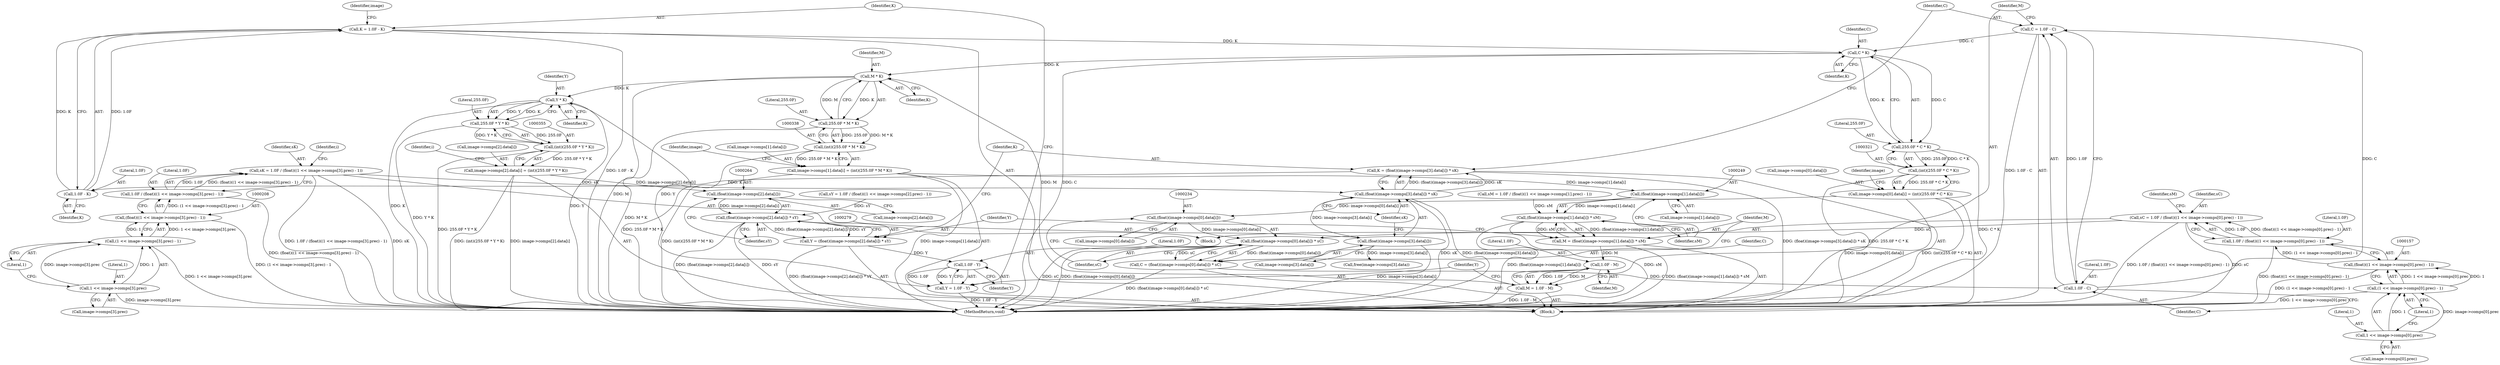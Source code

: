 digraph "0_openjpeg_162f6199c0cd3ec1c6c6dc65e41b2faab92b2d91@integer" {
"1000290" [label="(Call,C = 1.0F - C)"];
"1000292" [label="(Call,1.0F - C)"];
"1000230" [label="(Call,C = (float)(image->comps[0].data[i]) * sC)"];
"1000232" [label="(Call,(float)(image->comps[0].data[i]) * sC)"];
"1000233" [label="(Call,(float)(image->comps[0].data[i]))"];
"1000310" [label="(Call,image->comps[0].data[i] = (int)(255.0F * C * K))"];
"1000320" [label="(Call,(int)(255.0F * C * K))"];
"1000322" [label="(Call,255.0F * C * K)"];
"1000324" [label="(Call,C * K)"];
"1000290" [label="(Call,C = 1.0F - C)"];
"1000305" [label="(Call,K = 1.0F - K)"];
"1000307" [label="(Call,1.0F - K)"];
"1000275" [label="(Call,K = (float)(image->comps[3].data[i]) * sK)"];
"1000277" [label="(Call,(float)(image->comps[3].data[i]) * sK)"];
"1000278" [label="(Call,(float)(image->comps[3].data[i]))"];
"1000203" [label="(Call,sK = 1.0F / (float)((1 << image->comps[3].prec) - 1))"];
"1000205" [label="(Call,1.0F / (float)((1 << image->comps[3].prec) - 1))"];
"1000207" [label="(Call,(float)((1 << image->comps[3].prec) - 1))"];
"1000209" [label="(Call,(1 << image->comps[3].prec) - 1)"];
"1000210" [label="(Call,1 << image->comps[3].prec)"];
"1000152" [label="(Call,sC = 1.0F / (float)((1 << image->comps[0].prec) - 1))"];
"1000154" [label="(Call,1.0F / (float)((1 << image->comps[0].prec) - 1))"];
"1000156" [label="(Call,(float)((1 << image->comps[0].prec) - 1))"];
"1000158" [label="(Call,(1 << image->comps[0].prec) - 1)"];
"1000159" [label="(Call,1 << image->comps[0].prec)"];
"1000341" [label="(Call,M * K)"];
"1000339" [label="(Call,255.0F * M * K)"];
"1000337" [label="(Call,(int)(255.0F * M * K))"];
"1000327" [label="(Call,image->comps[1].data[i] = (int)(255.0F * M * K))"];
"1000248" [label="(Call,(float)(image->comps[1].data[i]))"];
"1000247" [label="(Call,(float)(image->comps[1].data[i]) * sM)"];
"1000245" [label="(Call,M = (float)(image->comps[1].data[i]) * sM)"];
"1000297" [label="(Call,1.0F - M)"];
"1000295" [label="(Call,M = 1.0F - M)"];
"1000358" [label="(Call,Y * K)"];
"1000356" [label="(Call,255.0F * Y * K)"];
"1000354" [label="(Call,(int)(255.0F * Y * K))"];
"1000344" [label="(Call,image->comps[2].data[i] = (int)(255.0F * Y * K))"];
"1000263" [label="(Call,(float)(image->comps[2].data[i]))"];
"1000262" [label="(Call,(float)(image->comps[2].data[i]) * sY)"];
"1000260" [label="(Call,Y = (float)(image->comps[2].data[i]) * sY)"];
"1000302" [label="(Call,1.0F - Y)"];
"1000300" [label="(Call,Y = 1.0F - Y)"];
"1000204" [label="(Identifier,sK)"];
"1000275" [label="(Call,K = (float)(image->comps[3].data[i]) * sK)"];
"1000359" [label="(Identifier,Y)"];
"1000277" [label="(Call,(float)(image->comps[3].data[i]) * sK)"];
"1000203" [label="(Call,sK = 1.0F / (float)((1 << image->comps[3].prec) - 1))"];
"1000357" [label="(Literal,255.0F)"];
"1000250" [label="(Call,image->comps[1].data[i])"];
"1000302" [label="(Call,1.0F - Y)"];
"1000233" [label="(Call,(float)(image->comps[0].data[i]))"];
"1000301" [label="(Identifier,Y)"];
"1000332" [label="(Identifier,image)"];
"1000260" [label="(Call,Y = (float)(image->comps[2].data[i]) * sY)"];
"1000298" [label="(Literal,1.0F)"];
"1000297" [label="(Call,1.0F - M)"];
"1000109" [label="(Block,)"];
"1000325" [label="(Identifier,C)"];
"1000308" [label="(Literal,1.0F)"];
"1000246" [label="(Identifier,M)"];
"1000322" [label="(Call,255.0F * C * K)"];
"1000222" [label="(Identifier,i)"];
"1000339" [label="(Call,255.0F * M * K)"];
"1000209" [label="(Call,(1 << image->comps[3].prec) - 1)"];
"1000361" [label="(Call,free(image->comps[3].data))"];
"1000299" [label="(Identifier,M)"];
"1000265" [label="(Call,image->comps[2].data[i])"];
"1000168" [label="(Literal,1)"];
"1000324" [label="(Call,C * K)"];
"1000152" [label="(Call,sC = 1.0F / (float)((1 << image->comps[0].prec) - 1))"];
"1000212" [label="(Call,image->comps[3].prec)"];
"1000230" [label="(Call,C = (float)(image->comps[0].data[i]) * sC)"];
"1000159" [label="(Call,1 << image->comps[0].prec)"];
"1000261" [label="(Identifier,Y)"];
"1000327" [label="(Call,image->comps[1].data[i] = (int)(255.0F * M * K))"];
"1000341" [label="(Call,M * K)"];
"1000229" [label="(Block,)"];
"1000345" [label="(Call,image->comps[2].data[i])"];
"1000259" [label="(Identifier,sM)"];
"1000235" [label="(Call,image->comps[0].data[i])"];
"1000323" [label="(Literal,255.0F)"];
"1000326" [label="(Identifier,K)"];
"1000306" [label="(Identifier,K)"];
"1000245" [label="(Call,M = (float)(image->comps[1].data[i]) * sM)"];
"1000228" [label="(Identifier,i)"];
"1000153" [label="(Identifier,sC)"];
"1000300" [label="(Call,Y = 1.0F - Y)"];
"1000303" [label="(Literal,1.0F)"];
"1000232" [label="(Call,(float)(image->comps[0].data[i]) * sC)"];
"1000154" [label="(Call,1.0F / (float)((1 << image->comps[0].prec) - 1))"];
"1000448" [label="(MethodReturn,void)"];
"1000305" [label="(Call,K = 1.0F - K)"];
"1000169" [label="(Call,sM = 1.0F / (float)((1 << image->comps[1].prec) - 1))"];
"1000263" [label="(Call,(float)(image->comps[2].data[i]))"];
"1000161" [label="(Call,image->comps[0].prec)"];
"1000291" [label="(Identifier,C)"];
"1000186" [label="(Call,sY = 1.0F / (float)((1 << image->comps[2].prec) - 1))"];
"1000309" [label="(Identifier,K)"];
"1000343" [label="(Identifier,K)"];
"1000342" [label="(Identifier,M)"];
"1000155" [label="(Literal,1.0F)"];
"1000337" [label="(Call,(int)(255.0F * M * K))"];
"1000292" [label="(Call,1.0F - C)"];
"1000315" [label="(Identifier,image)"];
"1000211" [label="(Literal,1)"];
"1000344" [label="(Call,image->comps[2].data[i] = (int)(255.0F * Y * K))"];
"1000248" [label="(Call,(float)(image->comps[1].data[i]))"];
"1000244" [label="(Identifier,sC)"];
"1000170" [label="(Identifier,sM)"];
"1000290" [label="(Call,C = 1.0F - C)"];
"1000158" [label="(Call,(1 << image->comps[0].prec) - 1)"];
"1000349" [label="(Identifier,image)"];
"1000293" [label="(Literal,1.0F)"];
"1000304" [label="(Identifier,Y)"];
"1000207" [label="(Call,(float)((1 << image->comps[3].prec) - 1))"];
"1000276" [label="(Identifier,K)"];
"1000320" [label="(Call,(int)(255.0F * C * K))"];
"1000262" [label="(Call,(float)(image->comps[2].data[i]) * sY)"];
"1000294" [label="(Identifier,C)"];
"1000289" [label="(Identifier,sK)"];
"1000156" [label="(Call,(float)((1 << image->comps[0].prec) - 1))"];
"1000280" [label="(Call,image->comps[3].data[i])"];
"1000210" [label="(Call,1 << image->comps[3].prec)"];
"1000295" [label="(Call,M = 1.0F - M)"];
"1000296" [label="(Identifier,M)"];
"1000247" [label="(Call,(float)(image->comps[1].data[i]) * sM)"];
"1000354" [label="(Call,(int)(255.0F * Y * K))"];
"1000219" [label="(Literal,1)"];
"1000311" [label="(Call,image->comps[0].data[i])"];
"1000205" [label="(Call,1.0F / (float)((1 << image->comps[3].prec) - 1))"];
"1000328" [label="(Call,image->comps[1].data[i])"];
"1000356" [label="(Call,255.0F * Y * K)"];
"1000358" [label="(Call,Y * K)"];
"1000231" [label="(Identifier,C)"];
"1000206" [label="(Literal,1.0F)"];
"1000340" [label="(Literal,255.0F)"];
"1000360" [label="(Identifier,K)"];
"1000278" [label="(Call,(float)(image->comps[3].data[i]))"];
"1000307" [label="(Call,1.0F - K)"];
"1000160" [label="(Literal,1)"];
"1000274" [label="(Identifier,sY)"];
"1000310" [label="(Call,image->comps[0].data[i] = (int)(255.0F * C * K))"];
"1000290" -> "1000229"  [label="AST: "];
"1000290" -> "1000292"  [label="CFG: "];
"1000291" -> "1000290"  [label="AST: "];
"1000292" -> "1000290"  [label="AST: "];
"1000296" -> "1000290"  [label="CFG: "];
"1000290" -> "1000448"  [label="DDG: 1.0F - C"];
"1000292" -> "1000290"  [label="DDG: 1.0F"];
"1000292" -> "1000290"  [label="DDG: C"];
"1000290" -> "1000324"  [label="DDG: C"];
"1000292" -> "1000294"  [label="CFG: "];
"1000293" -> "1000292"  [label="AST: "];
"1000294" -> "1000292"  [label="AST: "];
"1000230" -> "1000292"  [label="DDG: C"];
"1000230" -> "1000229"  [label="AST: "];
"1000230" -> "1000232"  [label="CFG: "];
"1000231" -> "1000230"  [label="AST: "];
"1000232" -> "1000230"  [label="AST: "];
"1000246" -> "1000230"  [label="CFG: "];
"1000230" -> "1000448"  [label="DDG: (float)(image->comps[0].data[i]) * sC"];
"1000232" -> "1000230"  [label="DDG: (float)(image->comps[0].data[i])"];
"1000232" -> "1000230"  [label="DDG: sC"];
"1000232" -> "1000244"  [label="CFG: "];
"1000233" -> "1000232"  [label="AST: "];
"1000244" -> "1000232"  [label="AST: "];
"1000232" -> "1000448"  [label="DDG: (float)(image->comps[0].data[i])"];
"1000232" -> "1000448"  [label="DDG: sC"];
"1000233" -> "1000232"  [label="DDG: image->comps[0].data[i]"];
"1000152" -> "1000232"  [label="DDG: sC"];
"1000233" -> "1000235"  [label="CFG: "];
"1000234" -> "1000233"  [label="AST: "];
"1000235" -> "1000233"  [label="AST: "];
"1000244" -> "1000233"  [label="CFG: "];
"1000310" -> "1000233"  [label="DDG: image->comps[0].data[i]"];
"1000310" -> "1000229"  [label="AST: "];
"1000310" -> "1000320"  [label="CFG: "];
"1000311" -> "1000310"  [label="AST: "];
"1000320" -> "1000310"  [label="AST: "];
"1000332" -> "1000310"  [label="CFG: "];
"1000310" -> "1000448"  [label="DDG: image->comps[0].data[i]"];
"1000310" -> "1000448"  [label="DDG: (int)(255.0F * C * K)"];
"1000320" -> "1000310"  [label="DDG: 255.0F * C * K"];
"1000320" -> "1000322"  [label="CFG: "];
"1000321" -> "1000320"  [label="AST: "];
"1000322" -> "1000320"  [label="AST: "];
"1000320" -> "1000448"  [label="DDG: 255.0F * C * K"];
"1000322" -> "1000320"  [label="DDG: 255.0F"];
"1000322" -> "1000320"  [label="DDG: C * K"];
"1000322" -> "1000324"  [label="CFG: "];
"1000323" -> "1000322"  [label="AST: "];
"1000324" -> "1000322"  [label="AST: "];
"1000322" -> "1000448"  [label="DDG: C * K"];
"1000324" -> "1000322"  [label="DDG: C"];
"1000324" -> "1000322"  [label="DDG: K"];
"1000324" -> "1000326"  [label="CFG: "];
"1000325" -> "1000324"  [label="AST: "];
"1000326" -> "1000324"  [label="AST: "];
"1000324" -> "1000448"  [label="DDG: C"];
"1000305" -> "1000324"  [label="DDG: K"];
"1000324" -> "1000341"  [label="DDG: K"];
"1000305" -> "1000229"  [label="AST: "];
"1000305" -> "1000307"  [label="CFG: "];
"1000306" -> "1000305"  [label="AST: "];
"1000307" -> "1000305"  [label="AST: "];
"1000315" -> "1000305"  [label="CFG: "];
"1000305" -> "1000448"  [label="DDG: 1.0F - K"];
"1000307" -> "1000305"  [label="DDG: 1.0F"];
"1000307" -> "1000305"  [label="DDG: K"];
"1000307" -> "1000309"  [label="CFG: "];
"1000308" -> "1000307"  [label="AST: "];
"1000309" -> "1000307"  [label="AST: "];
"1000275" -> "1000307"  [label="DDG: K"];
"1000275" -> "1000229"  [label="AST: "];
"1000275" -> "1000277"  [label="CFG: "];
"1000276" -> "1000275"  [label="AST: "];
"1000277" -> "1000275"  [label="AST: "];
"1000291" -> "1000275"  [label="CFG: "];
"1000275" -> "1000448"  [label="DDG: (float)(image->comps[3].data[i]) * sK"];
"1000277" -> "1000275"  [label="DDG: (float)(image->comps[3].data[i])"];
"1000277" -> "1000275"  [label="DDG: sK"];
"1000277" -> "1000289"  [label="CFG: "];
"1000278" -> "1000277"  [label="AST: "];
"1000289" -> "1000277"  [label="AST: "];
"1000277" -> "1000448"  [label="DDG: sK"];
"1000277" -> "1000448"  [label="DDG: (float)(image->comps[3].data[i])"];
"1000278" -> "1000277"  [label="DDG: image->comps[3].data[i]"];
"1000203" -> "1000277"  [label="DDG: sK"];
"1000278" -> "1000280"  [label="CFG: "];
"1000279" -> "1000278"  [label="AST: "];
"1000280" -> "1000278"  [label="AST: "];
"1000289" -> "1000278"  [label="CFG: "];
"1000278" -> "1000448"  [label="DDG: image->comps[3].data[i]"];
"1000278" -> "1000361"  [label="DDG: image->comps[3].data[i]"];
"1000203" -> "1000109"  [label="AST: "];
"1000203" -> "1000205"  [label="CFG: "];
"1000204" -> "1000203"  [label="AST: "];
"1000205" -> "1000203"  [label="AST: "];
"1000222" -> "1000203"  [label="CFG: "];
"1000203" -> "1000448"  [label="DDG: 1.0F / (float)((1 << image->comps[3].prec) - 1)"];
"1000203" -> "1000448"  [label="DDG: sK"];
"1000205" -> "1000203"  [label="DDG: 1.0F"];
"1000205" -> "1000203"  [label="DDG: (float)((1 << image->comps[3].prec) - 1)"];
"1000205" -> "1000207"  [label="CFG: "];
"1000206" -> "1000205"  [label="AST: "];
"1000207" -> "1000205"  [label="AST: "];
"1000205" -> "1000448"  [label="DDG: (float)((1 << image->comps[3].prec) - 1)"];
"1000207" -> "1000205"  [label="DDG: (1 << image->comps[3].prec) - 1"];
"1000207" -> "1000209"  [label="CFG: "];
"1000208" -> "1000207"  [label="AST: "];
"1000209" -> "1000207"  [label="AST: "];
"1000207" -> "1000448"  [label="DDG: (1 << image->comps[3].prec) - 1"];
"1000209" -> "1000207"  [label="DDG: 1 << image->comps[3].prec"];
"1000209" -> "1000207"  [label="DDG: 1"];
"1000209" -> "1000219"  [label="CFG: "];
"1000210" -> "1000209"  [label="AST: "];
"1000219" -> "1000209"  [label="AST: "];
"1000209" -> "1000448"  [label="DDG: 1 << image->comps[3].prec"];
"1000210" -> "1000209"  [label="DDG: 1"];
"1000210" -> "1000209"  [label="DDG: image->comps[3].prec"];
"1000210" -> "1000212"  [label="CFG: "];
"1000211" -> "1000210"  [label="AST: "];
"1000212" -> "1000210"  [label="AST: "];
"1000219" -> "1000210"  [label="CFG: "];
"1000210" -> "1000448"  [label="DDG: image->comps[3].prec"];
"1000152" -> "1000109"  [label="AST: "];
"1000152" -> "1000154"  [label="CFG: "];
"1000153" -> "1000152"  [label="AST: "];
"1000154" -> "1000152"  [label="AST: "];
"1000170" -> "1000152"  [label="CFG: "];
"1000152" -> "1000448"  [label="DDG: sC"];
"1000152" -> "1000448"  [label="DDG: 1.0F / (float)((1 << image->comps[0].prec) - 1)"];
"1000154" -> "1000152"  [label="DDG: 1.0F"];
"1000154" -> "1000152"  [label="DDG: (float)((1 << image->comps[0].prec) - 1)"];
"1000154" -> "1000156"  [label="CFG: "];
"1000155" -> "1000154"  [label="AST: "];
"1000156" -> "1000154"  [label="AST: "];
"1000154" -> "1000448"  [label="DDG: (float)((1 << image->comps[0].prec) - 1)"];
"1000156" -> "1000154"  [label="DDG: (1 << image->comps[0].prec) - 1"];
"1000156" -> "1000158"  [label="CFG: "];
"1000157" -> "1000156"  [label="AST: "];
"1000158" -> "1000156"  [label="AST: "];
"1000156" -> "1000448"  [label="DDG: (1 << image->comps[0].prec) - 1"];
"1000158" -> "1000156"  [label="DDG: 1 << image->comps[0].prec"];
"1000158" -> "1000156"  [label="DDG: 1"];
"1000158" -> "1000168"  [label="CFG: "];
"1000159" -> "1000158"  [label="AST: "];
"1000168" -> "1000158"  [label="AST: "];
"1000158" -> "1000448"  [label="DDG: 1 << image->comps[0].prec"];
"1000159" -> "1000158"  [label="DDG: 1"];
"1000159" -> "1000158"  [label="DDG: image->comps[0].prec"];
"1000159" -> "1000161"  [label="CFG: "];
"1000160" -> "1000159"  [label="AST: "];
"1000161" -> "1000159"  [label="AST: "];
"1000168" -> "1000159"  [label="CFG: "];
"1000341" -> "1000339"  [label="AST: "];
"1000341" -> "1000343"  [label="CFG: "];
"1000342" -> "1000341"  [label="AST: "];
"1000343" -> "1000341"  [label="AST: "];
"1000339" -> "1000341"  [label="CFG: "];
"1000341" -> "1000448"  [label="DDG: M"];
"1000341" -> "1000339"  [label="DDG: M"];
"1000341" -> "1000339"  [label="DDG: K"];
"1000295" -> "1000341"  [label="DDG: M"];
"1000341" -> "1000358"  [label="DDG: K"];
"1000339" -> "1000337"  [label="AST: "];
"1000340" -> "1000339"  [label="AST: "];
"1000337" -> "1000339"  [label="CFG: "];
"1000339" -> "1000448"  [label="DDG: M * K"];
"1000339" -> "1000337"  [label="DDG: 255.0F"];
"1000339" -> "1000337"  [label="DDG: M * K"];
"1000337" -> "1000327"  [label="AST: "];
"1000338" -> "1000337"  [label="AST: "];
"1000327" -> "1000337"  [label="CFG: "];
"1000337" -> "1000448"  [label="DDG: 255.0F * M * K"];
"1000337" -> "1000327"  [label="DDG: 255.0F * M * K"];
"1000327" -> "1000229"  [label="AST: "];
"1000328" -> "1000327"  [label="AST: "];
"1000349" -> "1000327"  [label="CFG: "];
"1000327" -> "1000448"  [label="DDG: image->comps[1].data[i]"];
"1000327" -> "1000448"  [label="DDG: (int)(255.0F * M * K)"];
"1000327" -> "1000248"  [label="DDG: image->comps[1].data[i]"];
"1000248" -> "1000247"  [label="AST: "];
"1000248" -> "1000250"  [label="CFG: "];
"1000249" -> "1000248"  [label="AST: "];
"1000250" -> "1000248"  [label="AST: "];
"1000259" -> "1000248"  [label="CFG: "];
"1000248" -> "1000247"  [label="DDG: image->comps[1].data[i]"];
"1000247" -> "1000245"  [label="AST: "];
"1000247" -> "1000259"  [label="CFG: "];
"1000259" -> "1000247"  [label="AST: "];
"1000245" -> "1000247"  [label="CFG: "];
"1000247" -> "1000448"  [label="DDG: sM"];
"1000247" -> "1000448"  [label="DDG: (float)(image->comps[1].data[i])"];
"1000247" -> "1000245"  [label="DDG: (float)(image->comps[1].data[i])"];
"1000247" -> "1000245"  [label="DDG: sM"];
"1000169" -> "1000247"  [label="DDG: sM"];
"1000245" -> "1000229"  [label="AST: "];
"1000246" -> "1000245"  [label="AST: "];
"1000261" -> "1000245"  [label="CFG: "];
"1000245" -> "1000448"  [label="DDG: (float)(image->comps[1].data[i]) * sM"];
"1000245" -> "1000297"  [label="DDG: M"];
"1000297" -> "1000295"  [label="AST: "];
"1000297" -> "1000299"  [label="CFG: "];
"1000298" -> "1000297"  [label="AST: "];
"1000299" -> "1000297"  [label="AST: "];
"1000295" -> "1000297"  [label="CFG: "];
"1000297" -> "1000295"  [label="DDG: 1.0F"];
"1000297" -> "1000295"  [label="DDG: M"];
"1000295" -> "1000229"  [label="AST: "];
"1000296" -> "1000295"  [label="AST: "];
"1000301" -> "1000295"  [label="CFG: "];
"1000295" -> "1000448"  [label="DDG: 1.0F - M"];
"1000358" -> "1000356"  [label="AST: "];
"1000358" -> "1000360"  [label="CFG: "];
"1000359" -> "1000358"  [label="AST: "];
"1000360" -> "1000358"  [label="AST: "];
"1000356" -> "1000358"  [label="CFG: "];
"1000358" -> "1000448"  [label="DDG: K"];
"1000358" -> "1000448"  [label="DDG: Y"];
"1000358" -> "1000356"  [label="DDG: Y"];
"1000358" -> "1000356"  [label="DDG: K"];
"1000300" -> "1000358"  [label="DDG: Y"];
"1000356" -> "1000354"  [label="AST: "];
"1000357" -> "1000356"  [label="AST: "];
"1000354" -> "1000356"  [label="CFG: "];
"1000356" -> "1000448"  [label="DDG: Y * K"];
"1000356" -> "1000354"  [label="DDG: 255.0F"];
"1000356" -> "1000354"  [label="DDG: Y * K"];
"1000354" -> "1000344"  [label="AST: "];
"1000355" -> "1000354"  [label="AST: "];
"1000344" -> "1000354"  [label="CFG: "];
"1000354" -> "1000448"  [label="DDG: 255.0F * Y * K"];
"1000354" -> "1000344"  [label="DDG: 255.0F * Y * K"];
"1000344" -> "1000229"  [label="AST: "];
"1000345" -> "1000344"  [label="AST: "];
"1000228" -> "1000344"  [label="CFG: "];
"1000344" -> "1000448"  [label="DDG: image->comps[2].data[i]"];
"1000344" -> "1000448"  [label="DDG: (int)(255.0F * Y * K)"];
"1000344" -> "1000263"  [label="DDG: image->comps[2].data[i]"];
"1000263" -> "1000262"  [label="AST: "];
"1000263" -> "1000265"  [label="CFG: "];
"1000264" -> "1000263"  [label="AST: "];
"1000265" -> "1000263"  [label="AST: "];
"1000274" -> "1000263"  [label="CFG: "];
"1000263" -> "1000262"  [label="DDG: image->comps[2].data[i]"];
"1000262" -> "1000260"  [label="AST: "];
"1000262" -> "1000274"  [label="CFG: "];
"1000274" -> "1000262"  [label="AST: "];
"1000260" -> "1000262"  [label="CFG: "];
"1000262" -> "1000448"  [label="DDG: sY"];
"1000262" -> "1000448"  [label="DDG: (float)(image->comps[2].data[i])"];
"1000262" -> "1000260"  [label="DDG: (float)(image->comps[2].data[i])"];
"1000262" -> "1000260"  [label="DDG: sY"];
"1000186" -> "1000262"  [label="DDG: sY"];
"1000260" -> "1000229"  [label="AST: "];
"1000261" -> "1000260"  [label="AST: "];
"1000276" -> "1000260"  [label="CFG: "];
"1000260" -> "1000448"  [label="DDG: (float)(image->comps[2].data[i]) * sY"];
"1000260" -> "1000302"  [label="DDG: Y"];
"1000302" -> "1000300"  [label="AST: "];
"1000302" -> "1000304"  [label="CFG: "];
"1000303" -> "1000302"  [label="AST: "];
"1000304" -> "1000302"  [label="AST: "];
"1000300" -> "1000302"  [label="CFG: "];
"1000302" -> "1000300"  [label="DDG: 1.0F"];
"1000302" -> "1000300"  [label="DDG: Y"];
"1000300" -> "1000229"  [label="AST: "];
"1000301" -> "1000300"  [label="AST: "];
"1000306" -> "1000300"  [label="CFG: "];
"1000300" -> "1000448"  [label="DDG: 1.0F - Y"];
}

